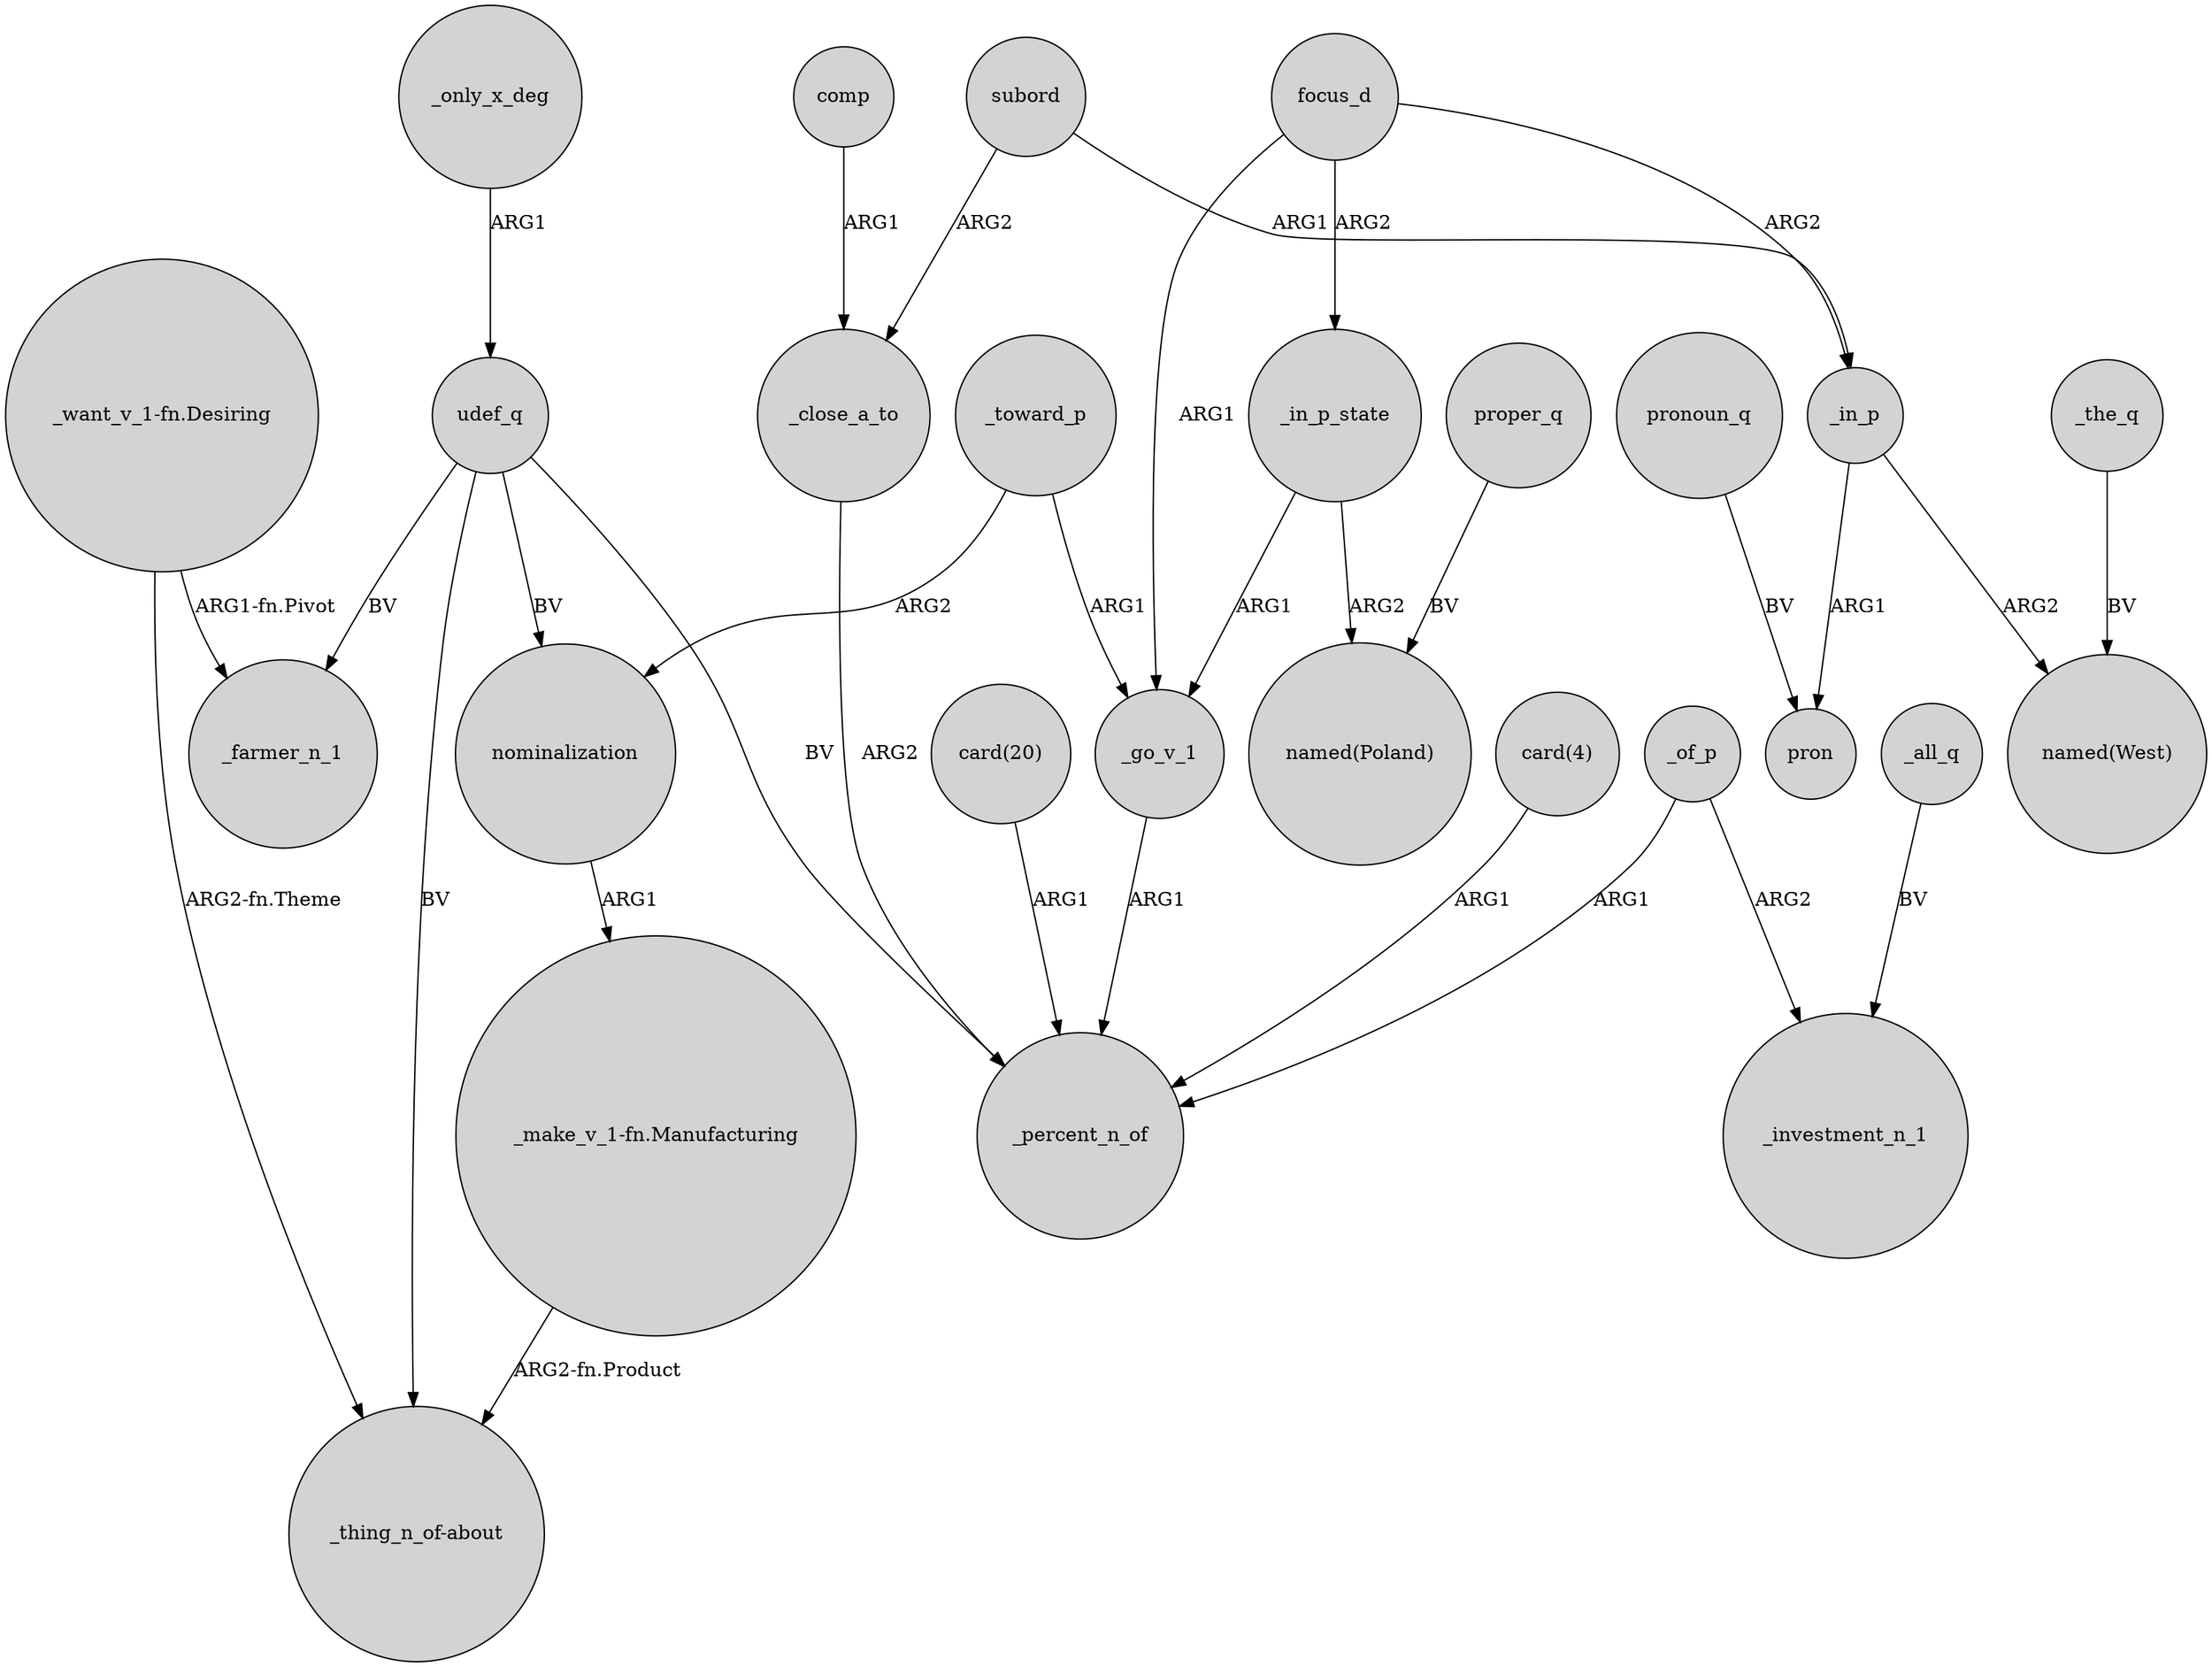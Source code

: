 digraph {
	node [shape=circle style=filled]
	_only_x_deg -> udef_q [label=ARG1]
	udef_q -> "_thing_n_of-about" [label=BV]
	nominalization -> "_make_v_1-fn.Manufacturing" [label=ARG1]
	comp -> _close_a_to [label=ARG1]
	_in_p -> pron [label=ARG1]
	"_want_v_1-fn.Desiring" -> "_thing_n_of-about" [label="ARG2-fn.Theme"]
	_in_p_state -> "named(Poland)" [label=ARG2]
	focus_d -> _go_v_1 [label=ARG1]
	_close_a_to -> _percent_n_of [label=ARG2]
	focus_d -> _in_p_state [label=ARG2]
	_toward_p -> nominalization [label=ARG2]
	_all_q -> _investment_n_1 [label=BV]
	"_want_v_1-fn.Desiring" -> _farmer_n_1 [label="ARG1-fn.Pivot"]
	_go_v_1 -> _percent_n_of [label=ARG1]
	_of_p -> _percent_n_of [label=ARG1]
	proper_q -> "named(Poland)" [label=BV]
	pronoun_q -> pron [label=BV]
	_of_p -> _investment_n_1 [label=ARG2]
	"card(4)" -> _percent_n_of [label=ARG1]
	_toward_p -> _go_v_1 [label=ARG1]
	_in_p -> "named(West)" [label=ARG2]
	"_make_v_1-fn.Manufacturing" -> "_thing_n_of-about" [label="ARG2-fn.Product"]
	subord -> _in_p [label=ARG1]
	udef_q -> nominalization [label=BV]
	_in_p_state -> _go_v_1 [label=ARG1]
	udef_q -> _farmer_n_1 [label=BV]
	udef_q -> _percent_n_of [label=BV]
	_the_q -> "named(West)" [label=BV]
	subord -> _close_a_to [label=ARG2]
	focus_d -> _in_p [label=ARG2]
	"card(20)" -> _percent_n_of [label=ARG1]
}
